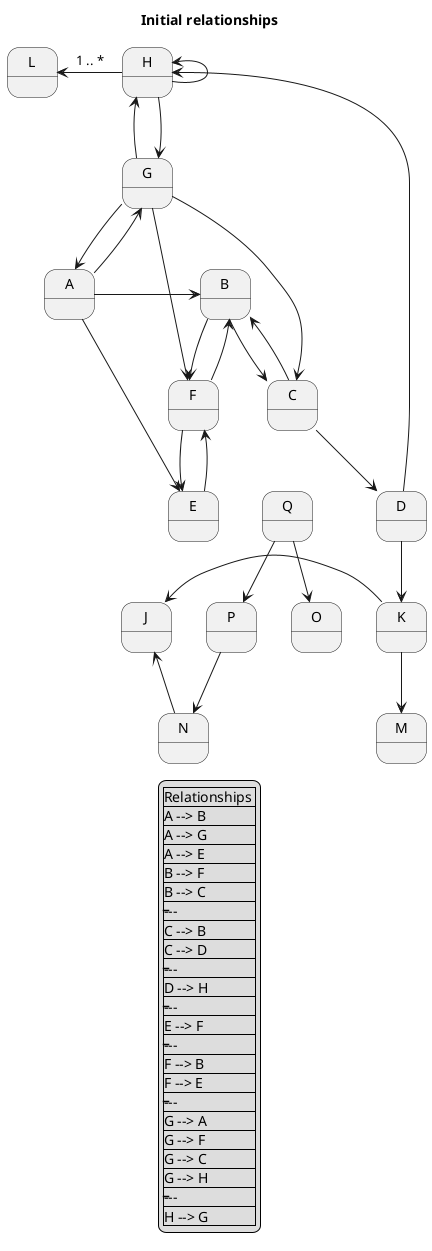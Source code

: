 @startuml

	title Initial relationships

	state A
	state B
	state C
	state D
	state E
	state F
	state G
	state H
	state J
	state K
	state L
	state M
	state N
	state O
	state P
	state Q

	A -right-> B
	A -down-> G
	A -down-> E

	B -right-> F
	B -down-> C
	
	C --> B
	C -down-> D
	
	D -down-> H
	D -down-> K

	N -up-> J
	P --> N
	Q --> P
	Q --> O

	K -left-> J
	K -down-> M


	E --> F


	F --> B
	F --> E

	G --> A
	G --> F
	G -right-> C
	G -left-> H

	H --> G
	H -up-> H

	H -left-> L : 1 .. *

 legend
 |Relationships |
|A --> B|
|A --> G|
|A --> E|
|B --> F|
|B --> C|
|-------|
|C --> B|
|C --> D|
|-------|
|D --> H|
|-------|
|E --> F|
|-------|
|F --> B|
|F --> E|
|-------|
|G --> A|
|G --> F|
|G --> C|
|G --> H|
|-------|
|H --> G|
 endlegend	
@enduml
